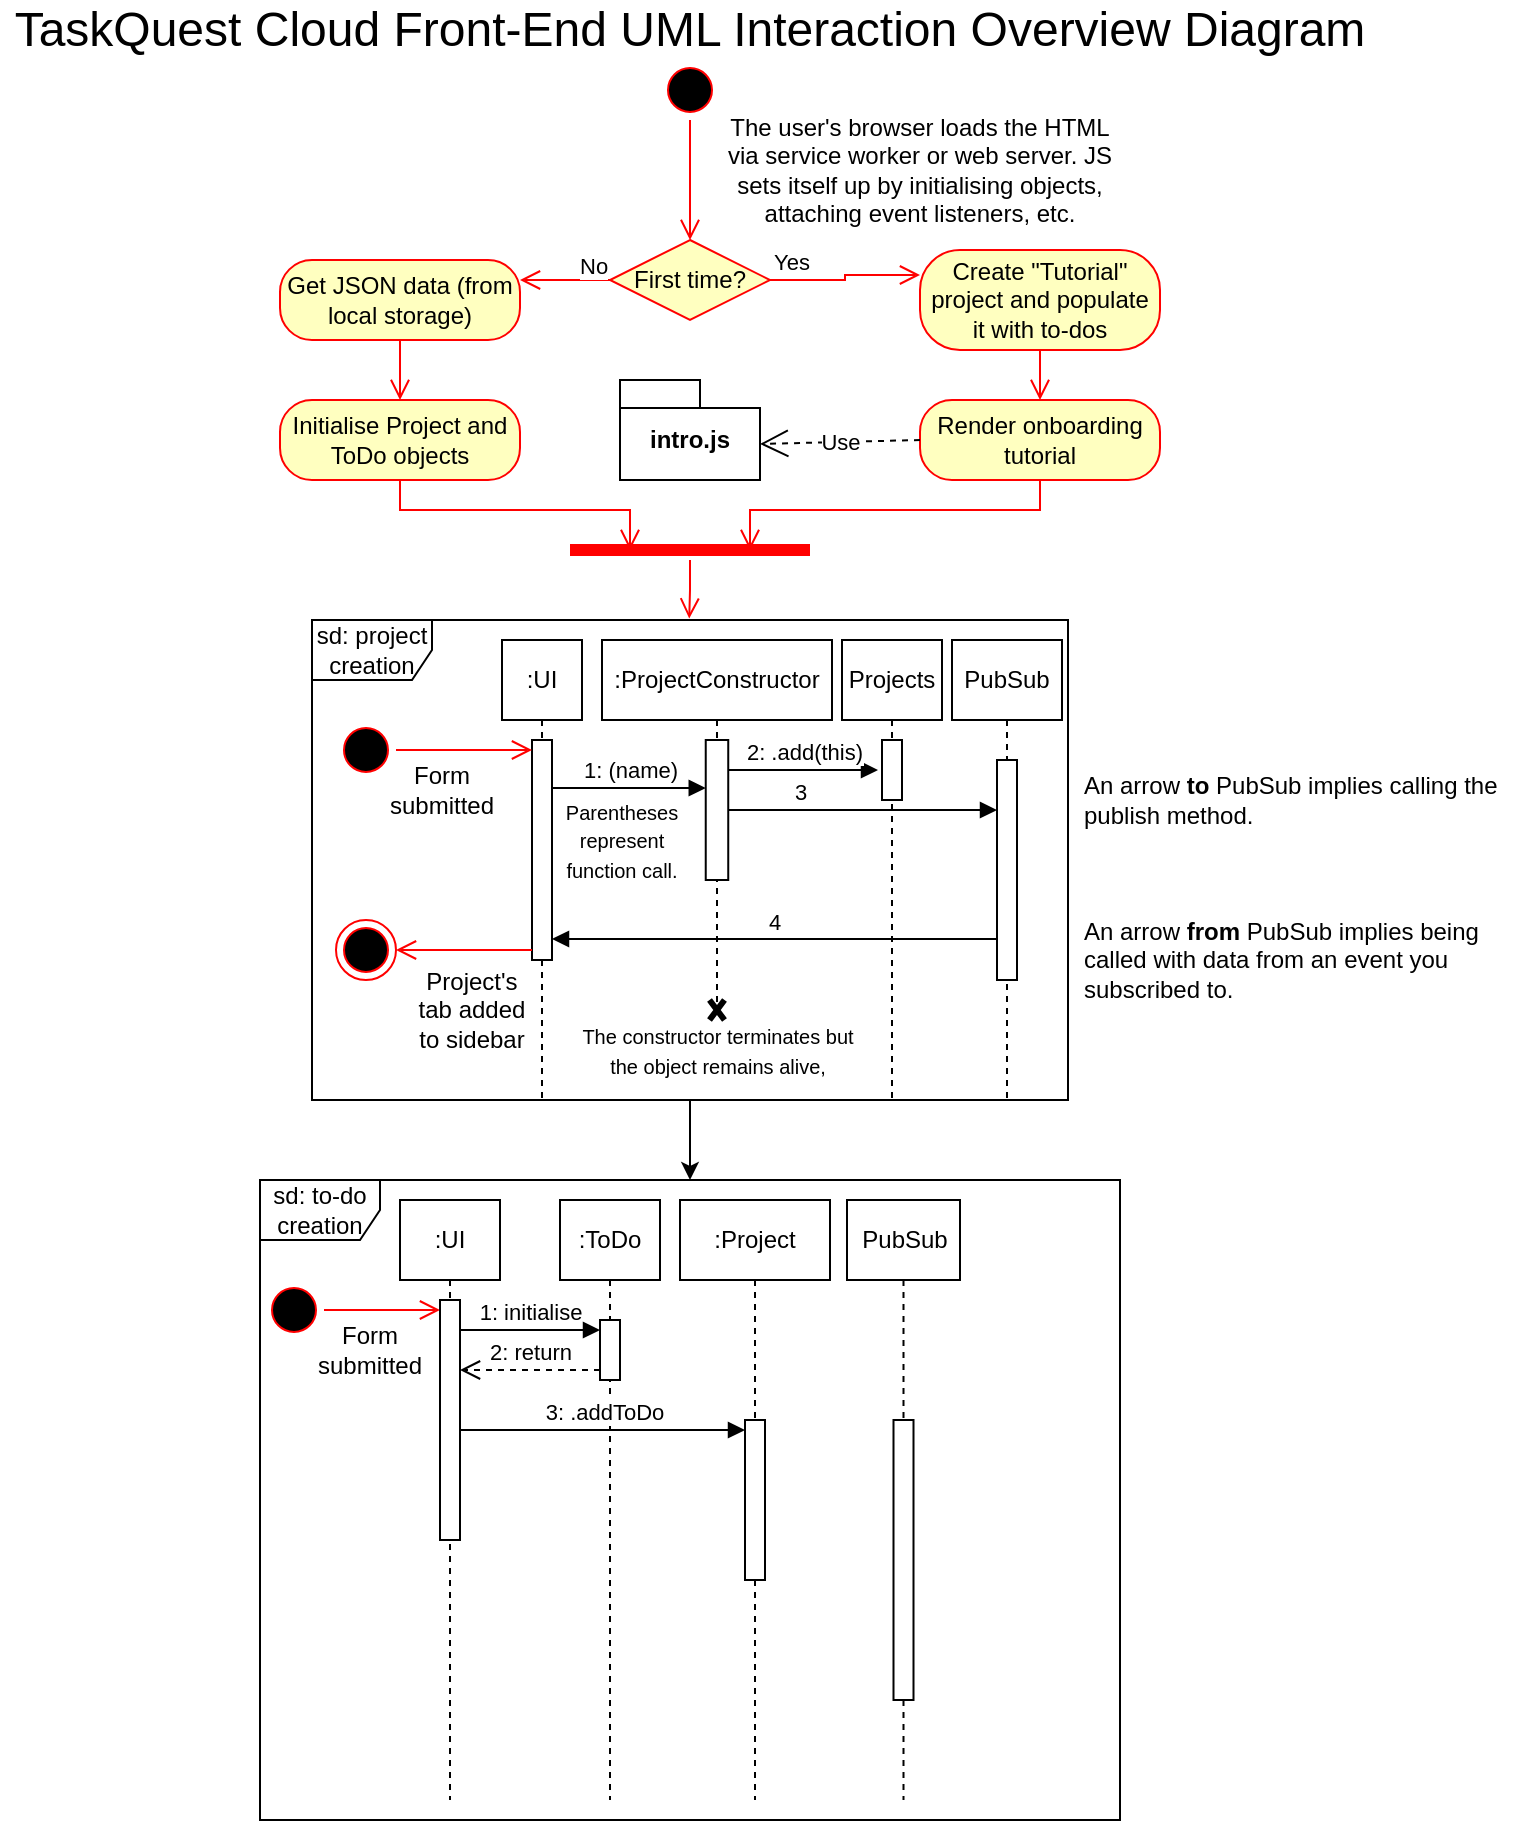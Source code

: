 <mxfile version="25.0.1">
  <diagram name="Page-1" id="2YBvvXClWsGukQMizWep">
    <mxGraphModel dx="1120" dy="547" grid="1" gridSize="10" guides="1" tooltips="1" connect="1" arrows="1" fold="1" page="1" pageScale="1" pageWidth="850" pageHeight="1100" math="0" shadow="0">
      <root>
        <mxCell id="0" />
        <mxCell id="1" parent="0" />
        <mxCell id="u3WzdAwqLOBnF8deBetn-1" value="&lt;font style=&quot;font-size: 24px;&quot;&gt;TaskQuest Cloud Front-End UML Interaction Overview Diagram&lt;/font&gt;" style="text;html=1;align=center;verticalAlign=middle;whiteSpace=wrap;rounded=0;" parent="1" vertex="1">
          <mxGeometry x="80" width="690" height="30" as="geometry" />
        </mxCell>
        <mxCell id="u3WzdAwqLOBnF8deBetn-4" value="" style="ellipse;html=1;shape=startState;fillColor=#000000;strokeColor=#ff0000;" parent="1" vertex="1">
          <mxGeometry x="410" y="30" width="30" height="30" as="geometry" />
        </mxCell>
        <mxCell id="u3WzdAwqLOBnF8deBetn-5" value="" style="edgeStyle=orthogonalEdgeStyle;html=1;verticalAlign=bottom;endArrow=open;endSize=8;strokeColor=#ff0000;rounded=0;" parent="1" source="u3WzdAwqLOBnF8deBetn-4" edge="1">
          <mxGeometry relative="1" as="geometry">
            <mxPoint x="425" y="120" as="targetPoint" />
          </mxGeometry>
        </mxCell>
        <mxCell id="u3WzdAwqLOBnF8deBetn-6" value="The user&#39;s browser loads the HTML via service worker or web server. JS sets itself up by initialising objects, attaching event listeners, etc." style="text;html=1;align=center;verticalAlign=middle;whiteSpace=wrap;rounded=0;" parent="1" vertex="1">
          <mxGeometry x="440" y="60" width="200" height="50" as="geometry" />
        </mxCell>
        <mxCell id="u3WzdAwqLOBnF8deBetn-13" value="Create &quot;Tutorial&quot; project and populate it with to-dos" style="rounded=1;whiteSpace=wrap;html=1;arcSize=40;fontColor=#000000;fillColor=#ffffc0;strokeColor=#ff0000;" parent="1" vertex="1">
          <mxGeometry x="540" y="125" width="120" height="50" as="geometry" />
        </mxCell>
        <mxCell id="u3WzdAwqLOBnF8deBetn-14" value="" style="edgeStyle=orthogonalEdgeStyle;html=1;verticalAlign=bottom;endArrow=open;endSize=8;strokeColor=#ff0000;rounded=0;entryX=0.5;entryY=0;entryDx=0;entryDy=0;" parent="1" source="u3WzdAwqLOBnF8deBetn-13" target="u3WzdAwqLOBnF8deBetn-17" edge="1">
          <mxGeometry relative="1" as="geometry">
            <mxPoint x="700" y="250" as="targetPoint" />
          </mxGeometry>
        </mxCell>
        <mxCell id="u3WzdAwqLOBnF8deBetn-17" value="Render onboarding tutorial" style="rounded=1;whiteSpace=wrap;html=1;arcSize=40;fontColor=#000000;fillColor=#ffffc0;strokeColor=#ff0000;" parent="1" vertex="1">
          <mxGeometry x="540" y="200" width="120" height="40" as="geometry" />
        </mxCell>
        <mxCell id="u3WzdAwqLOBnF8deBetn-18" value="" style="edgeStyle=orthogonalEdgeStyle;html=1;verticalAlign=bottom;endArrow=open;endSize=8;strokeColor=#ff0000;rounded=0;exitX=0.5;exitY=1;exitDx=0;exitDy=0;entryX=0.75;entryY=0.5;entryDx=0;entryDy=0;entryPerimeter=0;" parent="1" source="u3WzdAwqLOBnF8deBetn-17" target="u3WzdAwqLOBnF8deBetn-38" edge="1">
          <mxGeometry relative="1" as="geometry">
            <mxPoint x="440" y="280" as="targetPoint" />
          </mxGeometry>
        </mxCell>
        <mxCell id="u3WzdAwqLOBnF8deBetn-19" value="intro.js" style="shape=folder;fontStyle=1;spacingTop=10;tabWidth=40;tabHeight=14;tabPosition=left;html=1;whiteSpace=wrap;" parent="1" vertex="1">
          <mxGeometry x="390" y="190" width="70" height="50" as="geometry" />
        </mxCell>
        <mxCell id="u3WzdAwqLOBnF8deBetn-20" value="Use" style="endArrow=open;endSize=12;dashed=1;html=1;rounded=0;entryX=0;entryY=0;entryDx=70;entryDy=32;entryPerimeter=0;exitX=0;exitY=0.5;exitDx=0;exitDy=0;" parent="1" source="u3WzdAwqLOBnF8deBetn-17" target="u3WzdAwqLOBnF8deBetn-19" edge="1">
          <mxGeometry width="160" relative="1" as="geometry">
            <mxPoint x="430" y="270" as="sourcePoint" />
            <mxPoint x="590" y="270" as="targetPoint" />
          </mxGeometry>
        </mxCell>
        <mxCell id="u3WzdAwqLOBnF8deBetn-25" value="Get JSON data (from local storage)" style="rounded=1;whiteSpace=wrap;html=1;arcSize=40;fontColor=#000000;fillColor=#ffffc0;strokeColor=#ff0000;" parent="1" vertex="1">
          <mxGeometry x="220" y="130" width="120" height="40" as="geometry" />
        </mxCell>
        <mxCell id="u3WzdAwqLOBnF8deBetn-26" value="" style="edgeStyle=orthogonalEdgeStyle;html=1;verticalAlign=bottom;endArrow=open;endSize=8;strokeColor=#ff0000;rounded=0;entryX=0.5;entryY=0;entryDx=0;entryDy=0;" parent="1" source="u3WzdAwqLOBnF8deBetn-25" target="u3WzdAwqLOBnF8deBetn-29" edge="1">
          <mxGeometry relative="1" as="geometry">
            <mxPoint x="150" y="235" as="targetPoint" />
          </mxGeometry>
        </mxCell>
        <mxCell id="u3WzdAwqLOBnF8deBetn-29" value="Initialise Project and ToDo objects" style="rounded=1;whiteSpace=wrap;html=1;arcSize=40;fontColor=#000000;fillColor=#ffffc0;strokeColor=#ff0000;" parent="1" vertex="1">
          <mxGeometry x="220" y="200" width="120" height="40" as="geometry" />
        </mxCell>
        <mxCell id="u3WzdAwqLOBnF8deBetn-30" value="" style="edgeStyle=orthogonalEdgeStyle;html=1;verticalAlign=bottom;endArrow=open;endSize=8;strokeColor=#ff0000;rounded=0;exitX=0.5;exitY=1;exitDx=0;exitDy=0;entryX=0.25;entryY=0.5;entryDx=0;entryDy=0;entryPerimeter=0;" parent="1" source="u3WzdAwqLOBnF8deBetn-29" target="u3WzdAwqLOBnF8deBetn-38" edge="1">
          <mxGeometry relative="1" as="geometry">
            <mxPoint x="400" y="280" as="targetPoint" />
          </mxGeometry>
        </mxCell>
        <mxCell id="u3WzdAwqLOBnF8deBetn-34" value="First time?" style="rhombus;whiteSpace=wrap;html=1;fontColor=#000000;fillColor=#ffffc0;strokeColor=#ff0000;" parent="1" vertex="1">
          <mxGeometry x="385" y="120" width="80" height="40" as="geometry" />
        </mxCell>
        <mxCell id="u3WzdAwqLOBnF8deBetn-35" value="Yes" style="edgeStyle=orthogonalEdgeStyle;html=1;align=left;verticalAlign=bottom;endArrow=open;endSize=8;strokeColor=#ff0000;rounded=0;exitX=1;exitY=0.5;exitDx=0;exitDy=0;entryX=0;entryY=0.25;entryDx=0;entryDy=0;" parent="1" source="u3WzdAwqLOBnF8deBetn-34" target="u3WzdAwqLOBnF8deBetn-13" edge="1">
          <mxGeometry x="-1" relative="1" as="geometry">
            <mxPoint x="465" y="340" as="targetPoint" />
          </mxGeometry>
        </mxCell>
        <mxCell id="u3WzdAwqLOBnF8deBetn-36" value="No" style="edgeStyle=orthogonalEdgeStyle;html=1;align=left;verticalAlign=top;endArrow=open;endSize=8;strokeColor=#ff0000;rounded=0;entryX=1;entryY=0.25;entryDx=0;entryDy=0;" parent="1" source="u3WzdAwqLOBnF8deBetn-34" target="u3WzdAwqLOBnF8deBetn-25" edge="1">
          <mxGeometry x="-0.231" y="-20" relative="1" as="geometry">
            <mxPoint x="325" y="420" as="targetPoint" />
            <mxPoint as="offset" />
          </mxGeometry>
        </mxCell>
        <mxCell id="u3WzdAwqLOBnF8deBetn-38" value="" style="shape=line;html=1;strokeWidth=6;strokeColor=#ff0000;" parent="1" vertex="1">
          <mxGeometry x="365" y="270" width="120" height="10" as="geometry" />
        </mxCell>
        <mxCell id="u3WzdAwqLOBnF8deBetn-39" value="" style="edgeStyle=orthogonalEdgeStyle;html=1;verticalAlign=bottom;endArrow=open;endSize=8;strokeColor=#ff0000;rounded=0;entryX=0.499;entryY=-0.003;entryDx=0;entryDy=0;entryPerimeter=0;" parent="1" source="u3WzdAwqLOBnF8deBetn-38" target="u3WzdAwqLOBnF8deBetn-41" edge="1">
          <mxGeometry relative="1" as="geometry">
            <mxPoint x="425" y="400" as="targetPoint" />
          </mxGeometry>
        </mxCell>
        <mxCell id="jNevdlU0T2KtlOtVJkwK-41" value="" style="edgeStyle=orthogonalEdgeStyle;rounded=0;orthogonalLoop=1;jettySize=auto;html=1;" edge="1" parent="1" source="u3WzdAwqLOBnF8deBetn-41" target="jNevdlU0T2KtlOtVJkwK-37">
          <mxGeometry relative="1" as="geometry" />
        </mxCell>
        <mxCell id="u3WzdAwqLOBnF8deBetn-41" value="sd: project creation" style="shape=umlFrame;whiteSpace=wrap;html=1;pointerEvents=0;" parent="1" vertex="1">
          <mxGeometry x="236" y="310" width="378" height="240" as="geometry" />
        </mxCell>
        <mxCell id="jNevdlU0T2KtlOtVJkwK-1" value=":UI" style="shape=umlLifeline;perimeter=lifelinePerimeter;whiteSpace=wrap;html=1;container=1;dropTarget=0;collapsible=0;recursiveResize=0;outlineConnect=0;portConstraint=eastwest;newEdgeStyle={&quot;curved&quot;:0,&quot;rounded&quot;:0};" vertex="1" parent="1">
          <mxGeometry x="331" y="320" width="40" height="230" as="geometry" />
        </mxCell>
        <mxCell id="jNevdlU0T2KtlOtVJkwK-2" value="" style="html=1;points=[[0,0,0,0,5],[0,1,0,0,-5],[1,0,0,0,5],[1,1,0,0,-5]];perimeter=orthogonalPerimeter;outlineConnect=0;targetShapes=umlLifeline;portConstraint=eastwest;newEdgeStyle={&quot;curved&quot;:0,&quot;rounded&quot;:0};" vertex="1" parent="jNevdlU0T2KtlOtVJkwK-1">
          <mxGeometry x="15" y="50" width="10" height="110" as="geometry" />
        </mxCell>
        <mxCell id="jNevdlU0T2KtlOtVJkwK-7" value="1: (name)" style="html=1;verticalAlign=bottom;endArrow=block;curved=0;rounded=0;" edge="1" parent="1">
          <mxGeometry width="80" relative="1" as="geometry">
            <mxPoint x="356" y="394" as="sourcePoint" />
            <mxPoint x="432.88" y="394" as="targetPoint" />
          </mxGeometry>
        </mxCell>
        <mxCell id="jNevdlU0T2KtlOtVJkwK-8" value=":ProjectConstructor" style="shape=umlLifeline;perimeter=lifelinePerimeter;whiteSpace=wrap;html=1;container=1;dropTarget=0;collapsible=0;recursiveResize=0;outlineConnect=0;portConstraint=eastwest;newEdgeStyle={&quot;curved&quot;:0,&quot;rounded&quot;:0};" vertex="1" parent="1">
          <mxGeometry x="381" y="320" width="115" height="190" as="geometry" />
        </mxCell>
        <mxCell id="jNevdlU0T2KtlOtVJkwK-15" value="" style="html=1;points=[[0,0,0,0,5],[0,1,0,0,-5],[1,0,0,0,5],[1,1,0,0,-5]];perimeter=orthogonalPerimeter;outlineConnect=0;targetShapes=umlLifeline;portConstraint=eastwest;newEdgeStyle={&quot;curved&quot;:0,&quot;rounded&quot;:0};" vertex="1" parent="jNevdlU0T2KtlOtVJkwK-8">
          <mxGeometry x="51.87" y="50" width="11.25" height="70" as="geometry" />
        </mxCell>
        <mxCell id="jNevdlU0T2KtlOtVJkwK-29" value="" style="shape=umlDestroy;whiteSpace=wrap;html=1;strokeWidth=3;targetShapes=umlLifeline;" vertex="1" parent="jNevdlU0T2KtlOtVJkwK-8">
          <mxGeometry x="53.75" y="180" width="7.5" height="10" as="geometry" />
        </mxCell>
        <mxCell id="jNevdlU0T2KtlOtVJkwK-16" value="" style="ellipse;html=1;shape=startState;fillColor=#000000;strokeColor=#ff0000;" vertex="1" parent="1">
          <mxGeometry x="248" y="360" width="30" height="30" as="geometry" />
        </mxCell>
        <mxCell id="jNevdlU0T2KtlOtVJkwK-17" value="" style="edgeStyle=orthogonalEdgeStyle;html=1;verticalAlign=bottom;endArrow=open;endSize=8;strokeColor=#ff0000;rounded=0;entryX=0;entryY=0;entryDx=0;entryDy=5;entryPerimeter=0;" edge="1" source="jNevdlU0T2KtlOtVJkwK-16" parent="1" target="jNevdlU0T2KtlOtVJkwK-2">
          <mxGeometry relative="1" as="geometry">
            <mxPoint x="351" y="385" as="targetPoint" />
          </mxGeometry>
        </mxCell>
        <mxCell id="jNevdlU0T2KtlOtVJkwK-18" value="Form submitted" style="text;html=1;align=center;verticalAlign=middle;whiteSpace=wrap;rounded=0;" vertex="1" parent="1">
          <mxGeometry x="271" y="380" width="60" height="30" as="geometry" />
        </mxCell>
        <mxCell id="jNevdlU0T2KtlOtVJkwK-19" value="Projects" style="shape=umlLifeline;perimeter=lifelinePerimeter;whiteSpace=wrap;html=1;container=1;dropTarget=0;collapsible=0;recursiveResize=0;outlineConnect=0;portConstraint=eastwest;newEdgeStyle={&quot;curved&quot;:0,&quot;rounded&quot;:0};" vertex="1" parent="1">
          <mxGeometry x="501" y="320" width="50" height="230" as="geometry" />
        </mxCell>
        <mxCell id="jNevdlU0T2KtlOtVJkwK-20" value="" style="html=1;points=[[0,0,0,0,5],[0,1,0,0,-5],[1,0,0,0,5],[1,1,0,0,-5]];perimeter=orthogonalPerimeter;outlineConnect=0;targetShapes=umlLifeline;portConstraint=eastwest;newEdgeStyle={&quot;curved&quot;:0,&quot;rounded&quot;:0};" vertex="1" parent="jNevdlU0T2KtlOtVJkwK-19">
          <mxGeometry x="20" y="50" width="10" height="30" as="geometry" />
        </mxCell>
        <mxCell id="jNevdlU0T2KtlOtVJkwK-21" value="2: .add(this)" style="html=1;verticalAlign=bottom;endArrow=block;curved=0;rounded=0;entryX=-0.2;entryY=0.5;entryDx=0;entryDy=0;entryPerimeter=0;" edge="1" parent="1" source="jNevdlU0T2KtlOtVJkwK-15" target="jNevdlU0T2KtlOtVJkwK-20">
          <mxGeometry width="80" relative="1" as="geometry">
            <mxPoint x="571" y="420" as="sourcePoint" />
            <mxPoint x="651" y="420" as="targetPoint" />
          </mxGeometry>
        </mxCell>
        <mxCell id="jNevdlU0T2KtlOtVJkwK-23" value="PubSub" style="shape=umlLifeline;perimeter=lifelinePerimeter;whiteSpace=wrap;html=1;container=1;dropTarget=0;collapsible=0;recursiveResize=0;outlineConnect=0;portConstraint=eastwest;newEdgeStyle={&quot;curved&quot;:0,&quot;rounded&quot;:0};" vertex="1" parent="1">
          <mxGeometry x="556" y="320" width="55" height="230" as="geometry" />
        </mxCell>
        <mxCell id="jNevdlU0T2KtlOtVJkwK-24" value="" style="html=1;points=[[0,0,0,0,5],[0,1,0,0,-5],[1,0,0,0,5],[1,1,0,0,-5]];perimeter=orthogonalPerimeter;outlineConnect=0;targetShapes=umlLifeline;portConstraint=eastwest;newEdgeStyle={&quot;curved&quot;:0,&quot;rounded&quot;:0};" vertex="1" parent="jNevdlU0T2KtlOtVJkwK-23">
          <mxGeometry x="22.5" y="60" width="10" height="110" as="geometry" />
        </mxCell>
        <mxCell id="jNevdlU0T2KtlOtVJkwK-25" value="3" style="html=1;verticalAlign=bottom;endArrow=block;curved=0;rounded=0;" edge="1" parent="1" source="jNevdlU0T2KtlOtVJkwK-15" target="jNevdlU0T2KtlOtVJkwK-24">
          <mxGeometry x="-0.461" width="80" relative="1" as="geometry">
            <mxPoint x="571" y="420" as="sourcePoint" />
            <mxPoint x="581" y="420" as="targetPoint" />
            <mxPoint as="offset" />
          </mxGeometry>
        </mxCell>
        <mxCell id="jNevdlU0T2KtlOtVJkwK-26" value="&lt;font style=&quot;font-size: 10px;&quot;&gt;Parentheses represent function call.&lt;/font&gt;" style="text;html=1;align=center;verticalAlign=middle;whiteSpace=wrap;rounded=0;" vertex="1" parent="1">
          <mxGeometry x="361" y="400" width="60" height="40" as="geometry" />
        </mxCell>
        <mxCell id="jNevdlU0T2KtlOtVJkwK-27" value="4" style="html=1;verticalAlign=bottom;endArrow=block;curved=0;rounded=0;" edge="1" parent="1" source="jNevdlU0T2KtlOtVJkwK-24">
          <mxGeometry width="80" relative="1" as="geometry">
            <mxPoint x="571" y="469.5" as="sourcePoint" />
            <mxPoint x="356" y="469.5" as="targetPoint" />
          </mxGeometry>
        </mxCell>
        <mxCell id="jNevdlU0T2KtlOtVJkwK-30" value="&lt;font style=&quot;font-size: 10px;&quot;&gt;The constructor terminates but the object remains alive,&lt;/font&gt;" style="text;html=1;align=center;verticalAlign=middle;whiteSpace=wrap;rounded=0;" vertex="1" parent="1">
          <mxGeometry x="368.5" y="510" width="140" height="30" as="geometry" />
        </mxCell>
        <mxCell id="jNevdlU0T2KtlOtVJkwK-37" value="sd: to-do creation" style="shape=umlFrame;whiteSpace=wrap;html=1;pointerEvents=0;" vertex="1" parent="1">
          <mxGeometry x="210" y="590" width="430" height="320" as="geometry" />
        </mxCell>
        <mxCell id="jNevdlU0T2KtlOtVJkwK-43" value="" style="ellipse;html=1;shape=startState;fillColor=#000000;strokeColor=#ff0000;" vertex="1" parent="1">
          <mxGeometry x="212" y="640" width="30" height="30" as="geometry" />
        </mxCell>
        <mxCell id="jNevdlU0T2KtlOtVJkwK-44" value="" style="edgeStyle=orthogonalEdgeStyle;html=1;verticalAlign=bottom;endArrow=open;endSize=8;strokeColor=#ff0000;rounded=0;entryX=0;entryY=0;entryDx=0;entryDy=5;entryPerimeter=0;" edge="1" source="jNevdlU0T2KtlOtVJkwK-43" parent="1" target="jNevdlU0T2KtlOtVJkwK-46">
          <mxGeometry relative="1" as="geometry">
            <mxPoint x="270" y="645" as="targetPoint" />
          </mxGeometry>
        </mxCell>
        <mxCell id="jNevdlU0T2KtlOtVJkwK-45" value=":UI" style="shape=umlLifeline;perimeter=lifelinePerimeter;whiteSpace=wrap;html=1;container=1;dropTarget=0;collapsible=0;recursiveResize=0;outlineConnect=0;portConstraint=eastwest;newEdgeStyle={&quot;curved&quot;:0,&quot;rounded&quot;:0};" vertex="1" parent="1">
          <mxGeometry x="280" y="600" width="50" height="300" as="geometry" />
        </mxCell>
        <mxCell id="jNevdlU0T2KtlOtVJkwK-46" value="" style="html=1;points=[[0,0,0,0,5],[0,1,0,0,-5],[1,0,0,0,5],[1,1,0,0,-5]];perimeter=orthogonalPerimeter;outlineConnect=0;targetShapes=umlLifeline;portConstraint=eastwest;newEdgeStyle={&quot;curved&quot;:0,&quot;rounded&quot;:0};" vertex="1" parent="jNevdlU0T2KtlOtVJkwK-45">
          <mxGeometry x="20" y="50" width="10" height="120" as="geometry" />
        </mxCell>
        <mxCell id="jNevdlU0T2KtlOtVJkwK-47" value="Form submitted" style="text;html=1;align=center;verticalAlign=middle;whiteSpace=wrap;rounded=0;" vertex="1" parent="1">
          <mxGeometry x="235" y="660" width="60" height="30" as="geometry" />
        </mxCell>
        <mxCell id="jNevdlU0T2KtlOtVJkwK-49" value=":ToDo" style="shape=umlLifeline;perimeter=lifelinePerimeter;whiteSpace=wrap;html=1;container=1;dropTarget=0;collapsible=0;recursiveResize=0;outlineConnect=0;portConstraint=eastwest;newEdgeStyle={&quot;curved&quot;:0,&quot;rounded&quot;:0};" vertex="1" parent="1">
          <mxGeometry x="360" y="600" width="50" height="300" as="geometry" />
        </mxCell>
        <mxCell id="jNevdlU0T2KtlOtVJkwK-50" value="" style="html=1;points=[[0,0,0,0,5],[0,1,0,0,-5],[1,0,0,0,5],[1,1,0,0,-5]];perimeter=orthogonalPerimeter;outlineConnect=0;targetShapes=umlLifeline;portConstraint=eastwest;newEdgeStyle={&quot;curved&quot;:0,&quot;rounded&quot;:0};" vertex="1" parent="jNevdlU0T2KtlOtVJkwK-49">
          <mxGeometry x="20" y="60" width="10" height="30" as="geometry" />
        </mxCell>
        <mxCell id="jNevdlU0T2KtlOtVJkwK-51" value="1: initialise" style="html=1;verticalAlign=bottom;endArrow=block;curved=0;rounded=0;entryX=0;entryY=0;entryDx=0;entryDy=5;" edge="1" target="jNevdlU0T2KtlOtVJkwK-50" parent="1" source="jNevdlU0T2KtlOtVJkwK-46">
          <mxGeometry relative="1" as="geometry">
            <mxPoint x="280" y="795" as="sourcePoint" />
          </mxGeometry>
        </mxCell>
        <mxCell id="jNevdlU0T2KtlOtVJkwK-52" value="2: return" style="html=1;verticalAlign=bottom;endArrow=open;dashed=1;endSize=8;curved=0;rounded=0;exitX=0;exitY=1;exitDx=0;exitDy=-5;exitPerimeter=0;" edge="1" source="jNevdlU0T2KtlOtVJkwK-50" parent="1" target="jNevdlU0T2KtlOtVJkwK-46">
          <mxGeometry relative="1" as="geometry">
            <mxPoint x="280" y="865" as="targetPoint" />
          </mxGeometry>
        </mxCell>
        <mxCell id="jNevdlU0T2KtlOtVJkwK-54" value=":Project" style="shape=umlLifeline;perimeter=lifelinePerimeter;whiteSpace=wrap;html=1;container=1;dropTarget=0;collapsible=0;recursiveResize=0;outlineConnect=0;portConstraint=eastwest;newEdgeStyle={&quot;curved&quot;:0,&quot;rounded&quot;:0};" vertex="1" parent="1">
          <mxGeometry x="420" y="600" width="75" height="300" as="geometry" />
        </mxCell>
        <mxCell id="jNevdlU0T2KtlOtVJkwK-55" value="" style="html=1;points=[[0,0,0,0,5],[0,1,0,0,-5],[1,0,0,0,5],[1,1,0,0,-5]];perimeter=orthogonalPerimeter;outlineConnect=0;targetShapes=umlLifeline;portConstraint=eastwest;newEdgeStyle={&quot;curved&quot;:0,&quot;rounded&quot;:0};" vertex="1" parent="jNevdlU0T2KtlOtVJkwK-54">
          <mxGeometry x="32.5" y="110" width="10" height="80" as="geometry" />
        </mxCell>
        <mxCell id="jNevdlU0T2KtlOtVJkwK-56" value="3: .addToDo" style="html=1;verticalAlign=bottom;endArrow=block;curved=0;rounded=0;entryX=0;entryY=0;entryDx=0;entryDy=5;entryPerimeter=0;" edge="1" parent="1" source="jNevdlU0T2KtlOtVJkwK-46" target="jNevdlU0T2KtlOtVJkwK-55">
          <mxGeometry width="80" relative="1" as="geometry">
            <mxPoint x="310" y="709.5" as="sourcePoint" />
            <mxPoint x="420" y="710" as="targetPoint" />
          </mxGeometry>
        </mxCell>
        <mxCell id="jNevdlU0T2KtlOtVJkwK-57" value="" style="ellipse;html=1;shape=endState;fillColor=#000000;strokeColor=#ff0000;" vertex="1" parent="1">
          <mxGeometry x="248" y="460" width="30" height="30" as="geometry" />
        </mxCell>
        <mxCell id="jNevdlU0T2KtlOtVJkwK-58" value="" style="edgeStyle=orthogonalEdgeStyle;html=1;verticalAlign=bottom;endArrow=open;endSize=8;strokeColor=#ff0000;rounded=0;exitX=0;exitY=1;exitDx=0;exitDy=-5;exitPerimeter=0;entryX=1;entryY=0.5;entryDx=0;entryDy=0;" edge="1" parent="1" source="jNevdlU0T2KtlOtVJkwK-2" target="jNevdlU0T2KtlOtVJkwK-57">
          <mxGeometry relative="1" as="geometry">
            <mxPoint x="56" y="430" as="targetPoint" />
            <mxPoint x="86" y="500" as="sourcePoint" />
          </mxGeometry>
        </mxCell>
        <mxCell id="jNevdlU0T2KtlOtVJkwK-60" value="Project&#39;s tab added to sidebar" style="text;html=1;align=center;verticalAlign=middle;whiteSpace=wrap;rounded=0;" vertex="1" parent="1">
          <mxGeometry x="286" y="490" width="60" height="30" as="geometry" />
        </mxCell>
        <mxCell id="jNevdlU0T2KtlOtVJkwK-61" value="PubSub" style="shape=umlLifeline;perimeter=lifelinePerimeter;whiteSpace=wrap;html=1;container=1;dropTarget=0;collapsible=0;recursiveResize=0;outlineConnect=0;portConstraint=eastwest;newEdgeStyle={&quot;curved&quot;:0,&quot;rounded&quot;:0};" vertex="1" parent="1">
          <mxGeometry x="503.5" y="600" width="56.5" height="300" as="geometry" />
        </mxCell>
        <mxCell id="jNevdlU0T2KtlOtVJkwK-63" value="" style="html=1;points=[[0,0,0,0,5],[0,1,0,0,-5],[1,0,0,0,5],[1,1,0,0,-5]];perimeter=orthogonalPerimeter;outlineConnect=0;targetShapes=umlLifeline;portConstraint=eastwest;newEdgeStyle={&quot;curved&quot;:0,&quot;rounded&quot;:0};" vertex="1" parent="jNevdlU0T2KtlOtVJkwK-61">
          <mxGeometry x="23.25" y="110" width="10" height="140" as="geometry" />
        </mxCell>
        <mxCell id="jNevdlU0T2KtlOtVJkwK-67" value="An arrow &lt;b&gt;to&lt;/b&gt;&amp;nbsp;PubSub implies calling the publish method." style="text;html=1;align=left;verticalAlign=middle;whiteSpace=wrap;rounded=0;" vertex="1" parent="1">
          <mxGeometry x="620" y="380" width="220" height="40" as="geometry" />
        </mxCell>
        <mxCell id="jNevdlU0T2KtlOtVJkwK-68" value="An arrow &lt;b&gt;from&lt;/b&gt;&amp;nbsp;PubSub implies being called with data from an event you subscribed to." style="text;html=1;align=left;verticalAlign=middle;whiteSpace=wrap;rounded=0;" vertex="1" parent="1">
          <mxGeometry x="620" y="460" width="220" height="40" as="geometry" />
        </mxCell>
      </root>
    </mxGraphModel>
  </diagram>
</mxfile>
